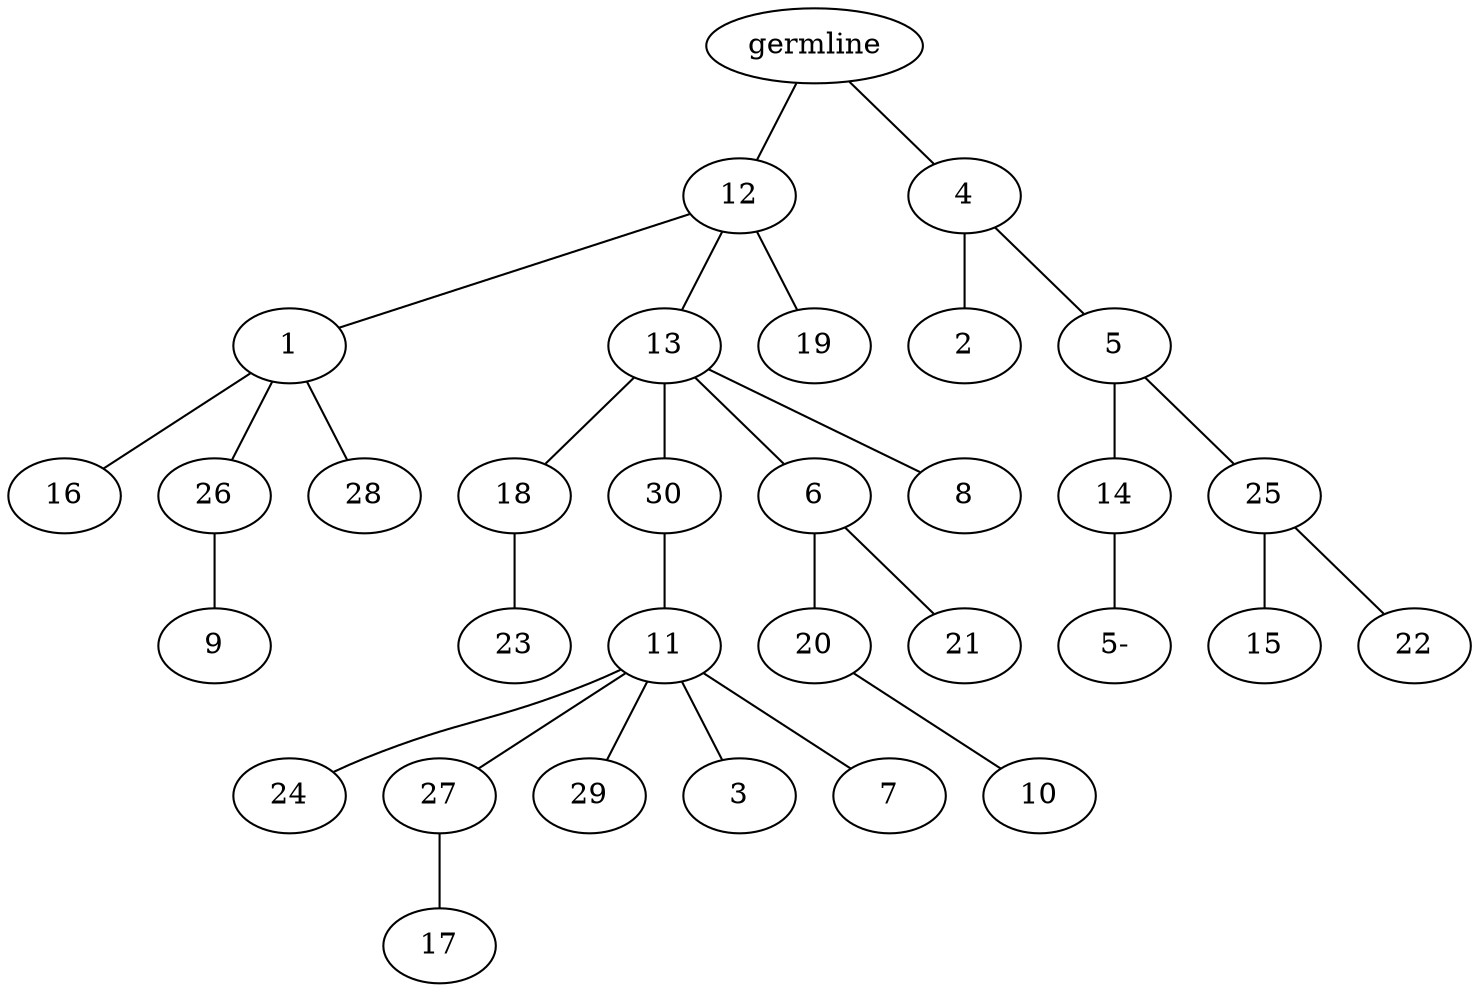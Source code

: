 graph tree {
    "140085095468144" [label="germline"];
    "140085095468624" [label="12"];
    "140085095488528" [label="1"];
    "140085095486848" [label="16"];
    "140085095487760" [label="26"];
    "140085095489392" [label="9"];
    "140085095488144" [label="28"];
    "140085095485984" [label="13"];
    "140085095489104" [label="18"];
    "140085095487808" [label="23"];
    "140085095489152" [label="30"];
    "140085095488240" [label="11"];
    "140085095489008" [label="24"];
    "140085095502128" [label="27"];
    "140085095502800" [label="17"];
    "140085095503040" [label="29"];
    "140085095502944" [label="3"];
    "140085095502896" [label="7"];
    "140085095489200" [label="6"];
    "140085095489056" [label="20"];
    "140085095504048" [label="10"];
    "140085095503568" [label="21"];
    "140085095487376" [label="8"];
    "140085095488480" [label="19"];
    "140085095468192" [label="4"];
    "140085095486224" [label="2"];
    "140085095488288" [label="5"];
    "140085095502272" [label="14"];
    "140085095467616" [label="5-"];
    "140085095540528" [label="25"];
    "140085095539952" [label="15"];
    "140085095541680" [label="22"];
    "140085095468144" -- "140085095468624";
    "140085095468144" -- "140085095468192";
    "140085095468624" -- "140085095488528";
    "140085095468624" -- "140085095485984";
    "140085095468624" -- "140085095488480";
    "140085095488528" -- "140085095486848";
    "140085095488528" -- "140085095487760";
    "140085095488528" -- "140085095488144";
    "140085095487760" -- "140085095489392";
    "140085095485984" -- "140085095489104";
    "140085095485984" -- "140085095489152";
    "140085095485984" -- "140085095489200";
    "140085095485984" -- "140085095487376";
    "140085095489104" -- "140085095487808";
    "140085095489152" -- "140085095488240";
    "140085095488240" -- "140085095489008";
    "140085095488240" -- "140085095502128";
    "140085095488240" -- "140085095503040";
    "140085095488240" -- "140085095502944";
    "140085095488240" -- "140085095502896";
    "140085095502128" -- "140085095502800";
    "140085095489200" -- "140085095489056";
    "140085095489200" -- "140085095503568";
    "140085095489056" -- "140085095504048";
    "140085095468192" -- "140085095486224";
    "140085095468192" -- "140085095488288";
    "140085095488288" -- "140085095502272";
    "140085095488288" -- "140085095540528";
    "140085095502272" -- "140085095467616";
    "140085095540528" -- "140085095539952";
    "140085095540528" -- "140085095541680";
}
